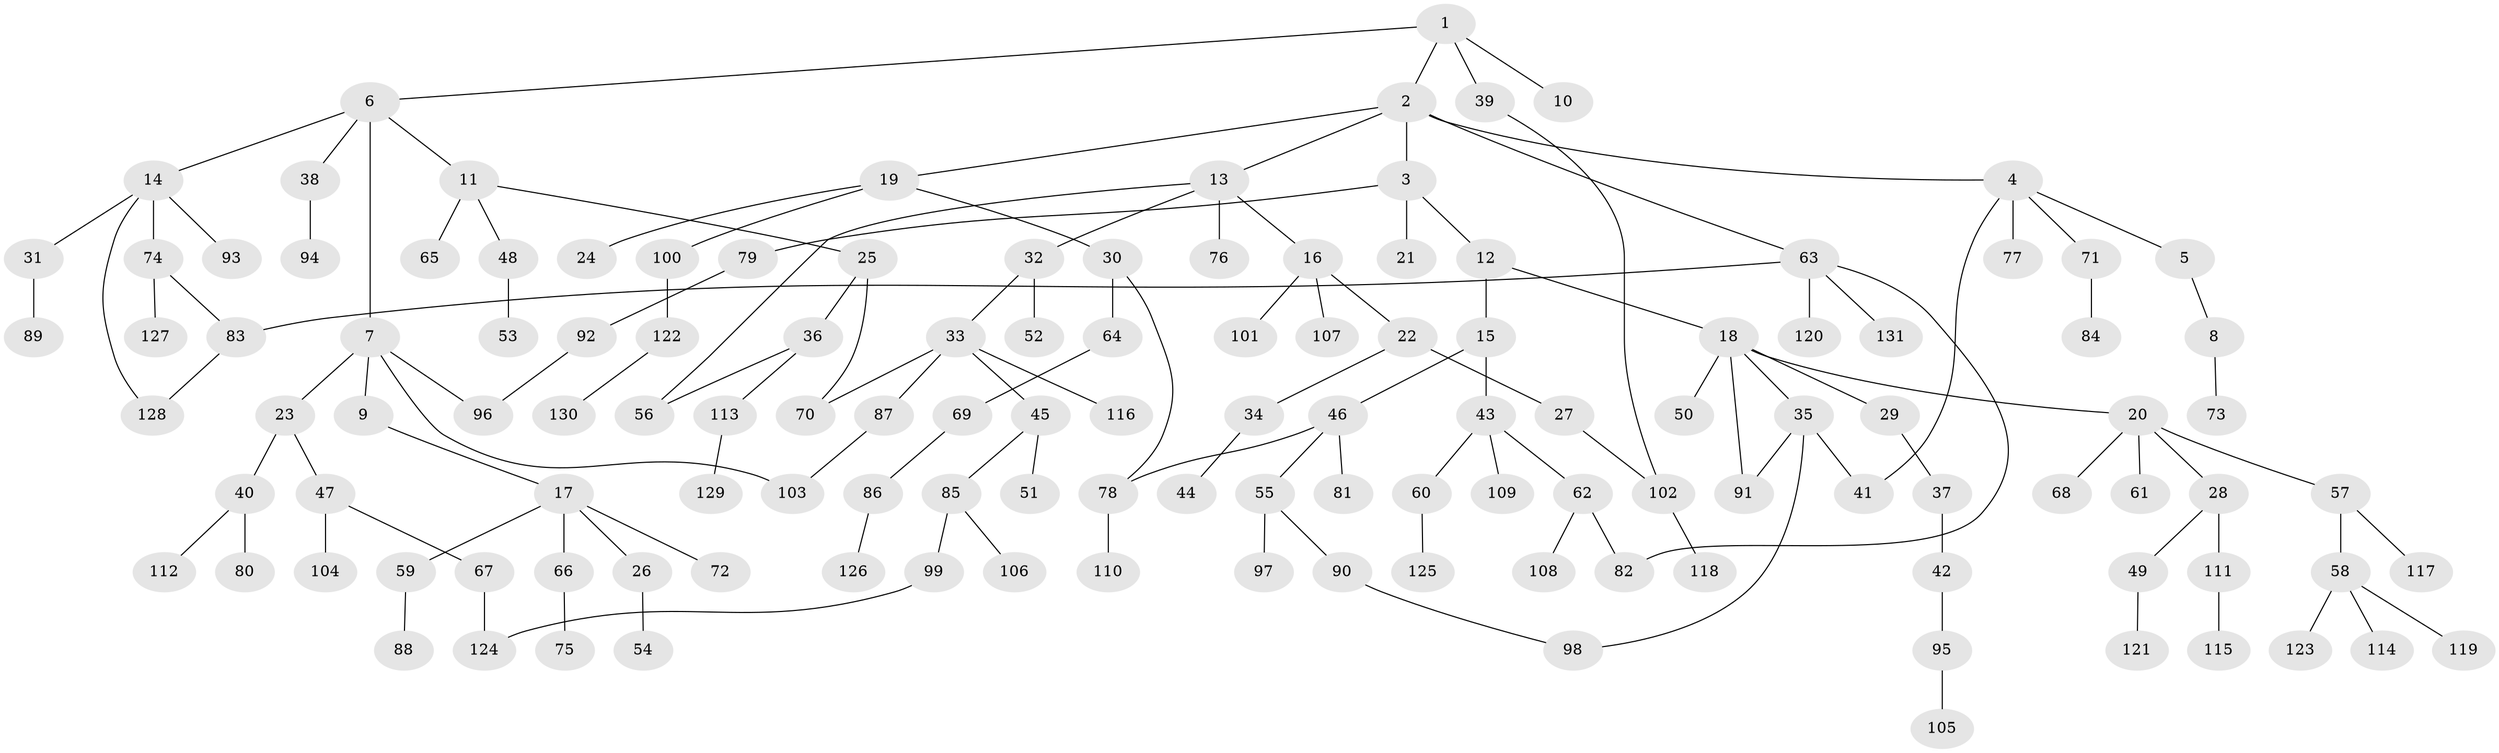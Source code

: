 // coarse degree distribution, {17: 0.02564102564102564, 4: 0.10256410256410256, 3: 0.07692307692307693, 6: 0.05128205128205128, 1: 0.5384615384615384, 5: 0.02564102564102564, 2: 0.1794871794871795}
// Generated by graph-tools (version 1.1) at 2025/16/03/04/25 18:16:56]
// undirected, 131 vertices, 143 edges
graph export_dot {
graph [start="1"]
  node [color=gray90,style=filled];
  1;
  2;
  3;
  4;
  5;
  6;
  7;
  8;
  9;
  10;
  11;
  12;
  13;
  14;
  15;
  16;
  17;
  18;
  19;
  20;
  21;
  22;
  23;
  24;
  25;
  26;
  27;
  28;
  29;
  30;
  31;
  32;
  33;
  34;
  35;
  36;
  37;
  38;
  39;
  40;
  41;
  42;
  43;
  44;
  45;
  46;
  47;
  48;
  49;
  50;
  51;
  52;
  53;
  54;
  55;
  56;
  57;
  58;
  59;
  60;
  61;
  62;
  63;
  64;
  65;
  66;
  67;
  68;
  69;
  70;
  71;
  72;
  73;
  74;
  75;
  76;
  77;
  78;
  79;
  80;
  81;
  82;
  83;
  84;
  85;
  86;
  87;
  88;
  89;
  90;
  91;
  92;
  93;
  94;
  95;
  96;
  97;
  98;
  99;
  100;
  101;
  102;
  103;
  104;
  105;
  106;
  107;
  108;
  109;
  110;
  111;
  112;
  113;
  114;
  115;
  116;
  117;
  118;
  119;
  120;
  121;
  122;
  123;
  124;
  125;
  126;
  127;
  128;
  129;
  130;
  131;
  1 -- 2;
  1 -- 6;
  1 -- 10;
  1 -- 39;
  2 -- 3;
  2 -- 4;
  2 -- 13;
  2 -- 19;
  2 -- 63;
  3 -- 12;
  3 -- 21;
  3 -- 79;
  4 -- 5;
  4 -- 71;
  4 -- 77;
  4 -- 41;
  5 -- 8;
  6 -- 7;
  6 -- 11;
  6 -- 14;
  6 -- 38;
  7 -- 9;
  7 -- 23;
  7 -- 103;
  7 -- 96;
  8 -- 73;
  9 -- 17;
  11 -- 25;
  11 -- 48;
  11 -- 65;
  12 -- 15;
  12 -- 18;
  13 -- 16;
  13 -- 32;
  13 -- 56;
  13 -- 76;
  14 -- 31;
  14 -- 74;
  14 -- 93;
  14 -- 128;
  15 -- 43;
  15 -- 46;
  16 -- 22;
  16 -- 101;
  16 -- 107;
  17 -- 26;
  17 -- 59;
  17 -- 66;
  17 -- 72;
  18 -- 20;
  18 -- 29;
  18 -- 35;
  18 -- 50;
  18 -- 91;
  19 -- 24;
  19 -- 30;
  19 -- 100;
  20 -- 28;
  20 -- 57;
  20 -- 61;
  20 -- 68;
  22 -- 27;
  22 -- 34;
  23 -- 40;
  23 -- 47;
  25 -- 36;
  25 -- 70;
  26 -- 54;
  27 -- 102;
  28 -- 49;
  28 -- 111;
  29 -- 37;
  30 -- 64;
  30 -- 78;
  31 -- 89;
  32 -- 33;
  32 -- 52;
  33 -- 45;
  33 -- 70;
  33 -- 87;
  33 -- 116;
  34 -- 44;
  35 -- 41;
  35 -- 91;
  35 -- 98;
  36 -- 113;
  36 -- 56;
  37 -- 42;
  38 -- 94;
  39 -- 102;
  40 -- 80;
  40 -- 112;
  42 -- 95;
  43 -- 60;
  43 -- 62;
  43 -- 109;
  45 -- 51;
  45 -- 85;
  46 -- 55;
  46 -- 78;
  46 -- 81;
  47 -- 67;
  47 -- 104;
  48 -- 53;
  49 -- 121;
  55 -- 90;
  55 -- 97;
  57 -- 58;
  57 -- 117;
  58 -- 114;
  58 -- 119;
  58 -- 123;
  59 -- 88;
  60 -- 125;
  62 -- 108;
  62 -- 82;
  63 -- 82;
  63 -- 120;
  63 -- 131;
  63 -- 83;
  64 -- 69;
  66 -- 75;
  67 -- 124;
  69 -- 86;
  71 -- 84;
  74 -- 83;
  74 -- 127;
  78 -- 110;
  79 -- 92;
  83 -- 128;
  85 -- 99;
  85 -- 106;
  86 -- 126;
  87 -- 103;
  90 -- 98;
  92 -- 96;
  95 -- 105;
  99 -- 124;
  100 -- 122;
  102 -- 118;
  111 -- 115;
  113 -- 129;
  122 -- 130;
}
